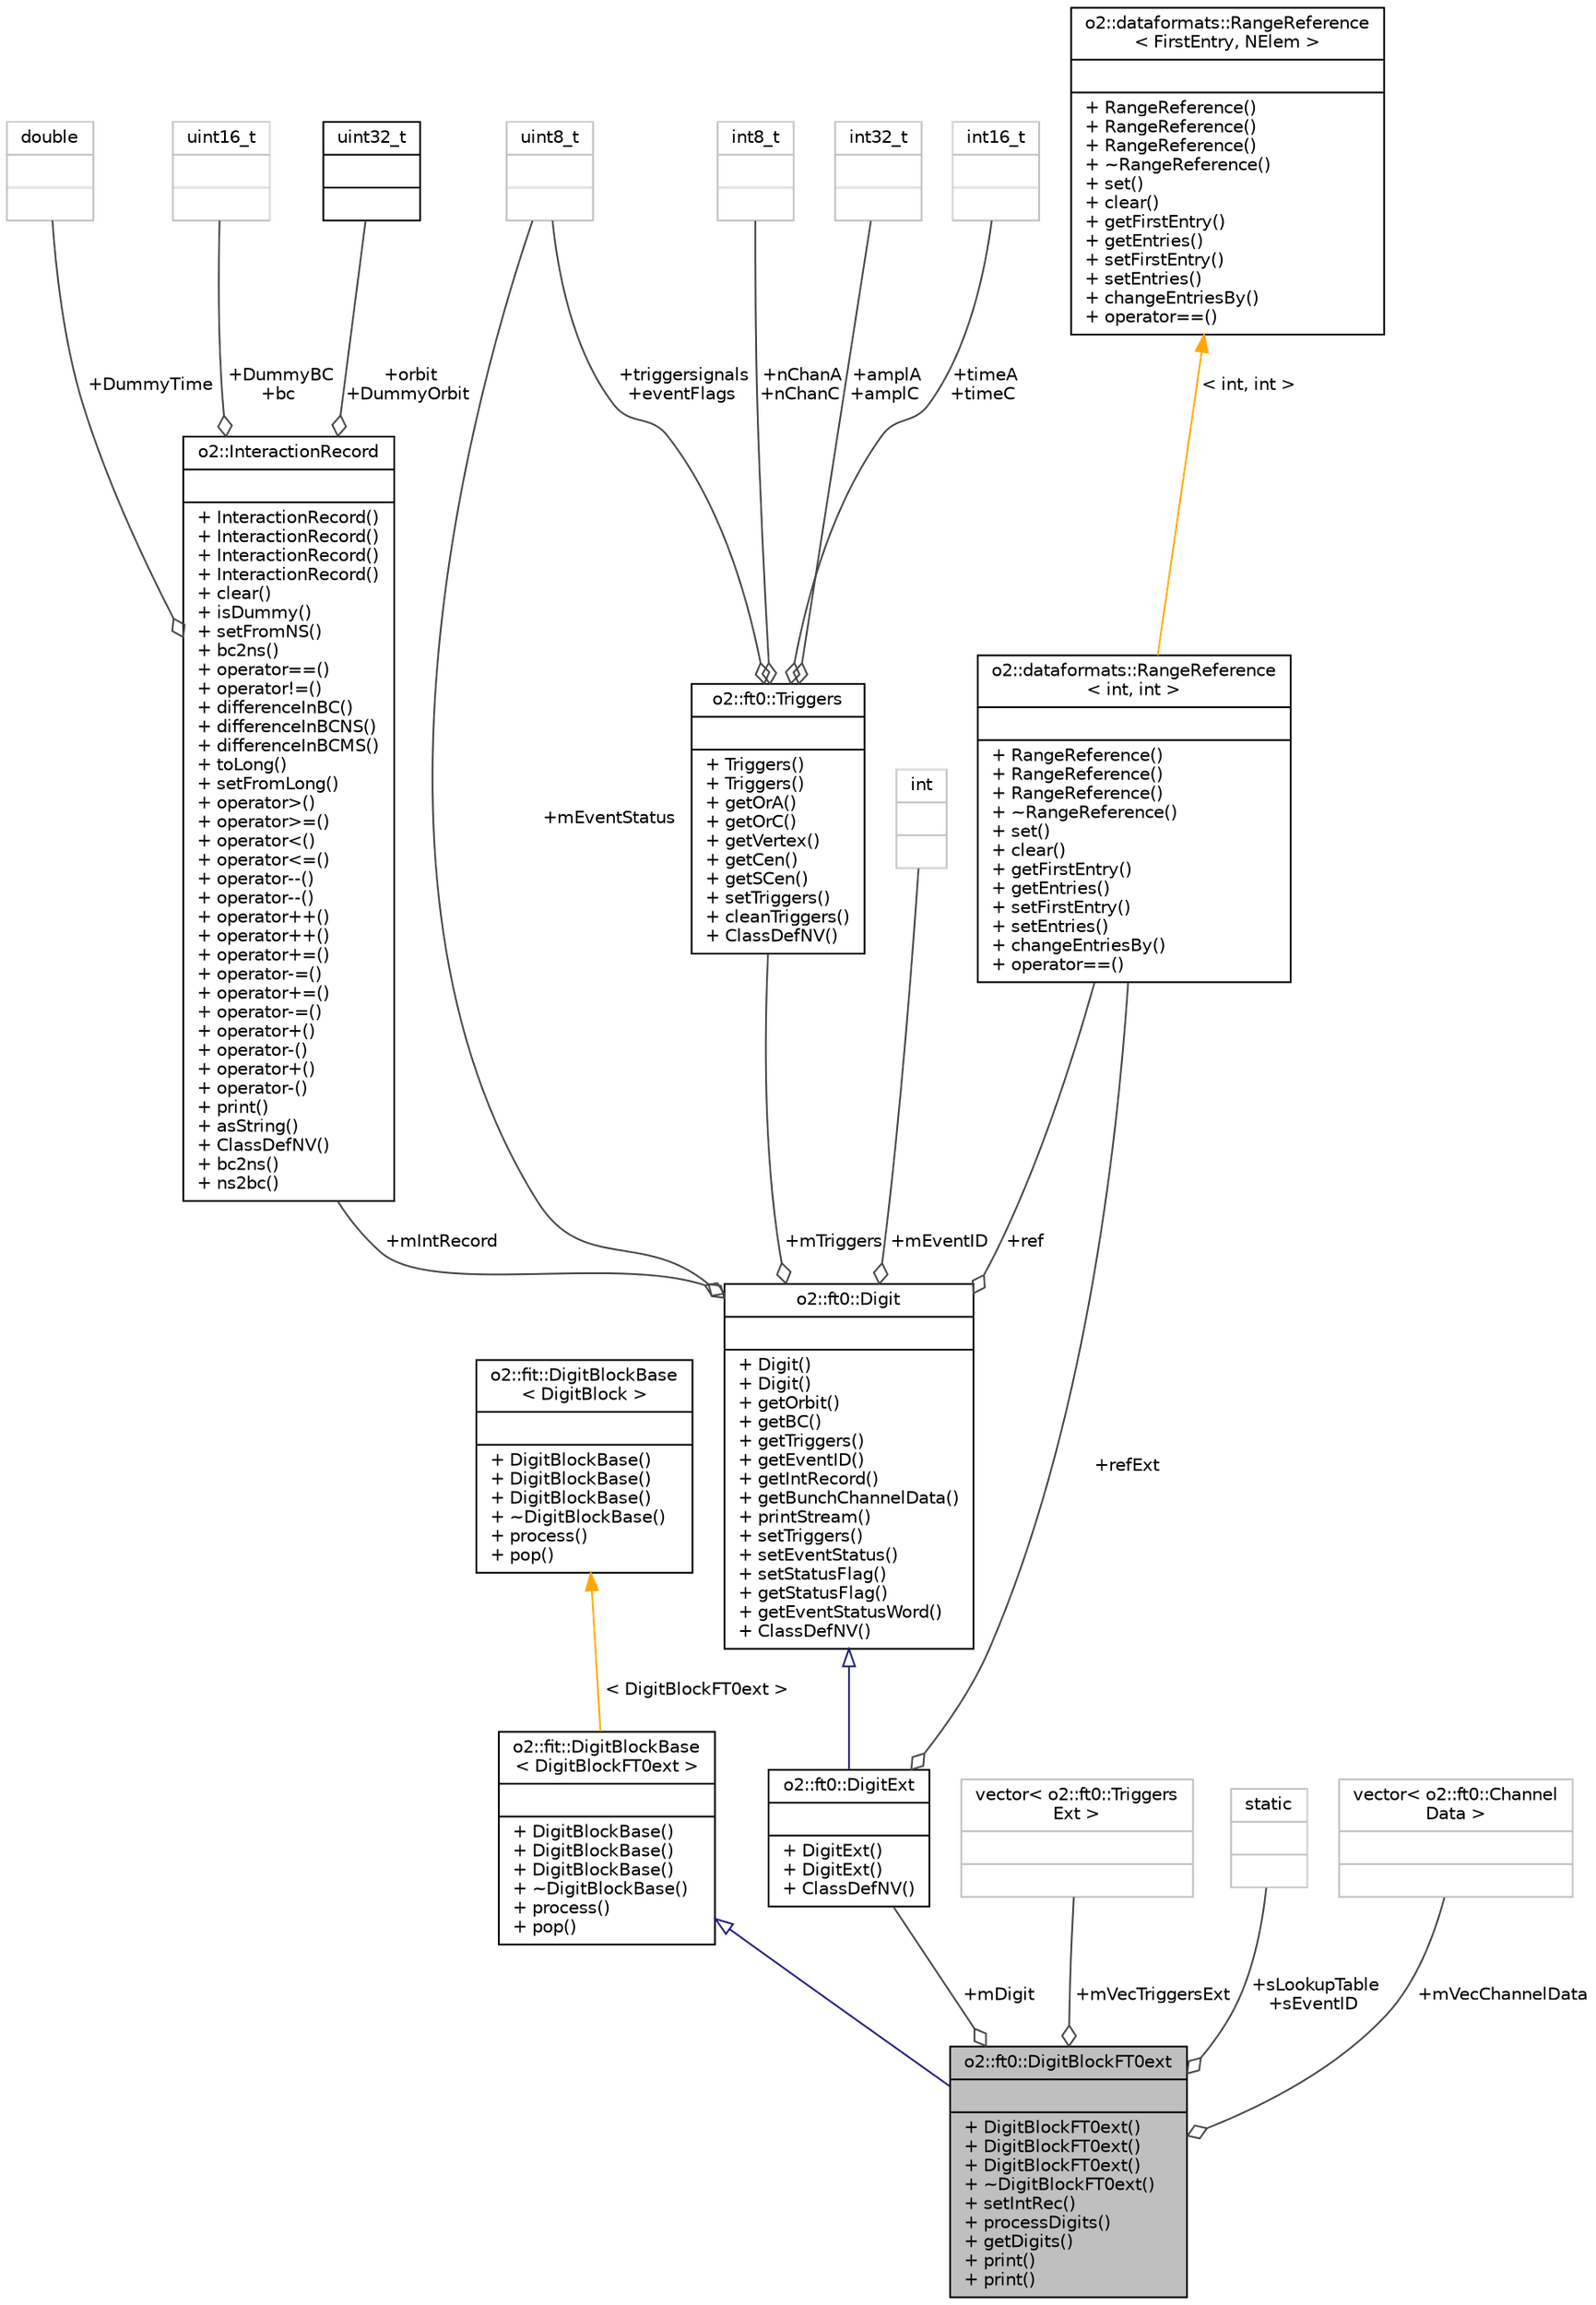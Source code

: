 digraph "o2::ft0::DigitBlockFT0ext"
{
 // INTERACTIVE_SVG=YES
  bgcolor="transparent";
  edge [fontname="Helvetica",fontsize="10",labelfontname="Helvetica",labelfontsize="10"];
  node [fontname="Helvetica",fontsize="10",shape=record];
  Node3 [label="{o2::ft0::DigitBlockFT0ext\n||+ DigitBlockFT0ext()\l+ DigitBlockFT0ext()\l+ DigitBlockFT0ext()\l+ ~DigitBlockFT0ext()\l+ setIntRec()\l+ processDigits()\l+ getDigits()\l+ print()\l+ print()\l}",height=0.2,width=0.4,color="black", fillcolor="grey75", style="filled", fontcolor="black"];
  Node4 -> Node3 [dir="back",color="midnightblue",fontsize="10",style="solid",arrowtail="onormal",fontname="Helvetica"];
  Node4 [label="{o2::fit::DigitBlockBase\l\< DigitBlockFT0ext \>\n||+ DigitBlockBase()\l+ DigitBlockBase()\l+ DigitBlockBase()\l+ ~DigitBlockBase()\l+ process()\l+ pop()\l}",height=0.2,width=0.4,color="black",URL="$d0/dd4/classo2_1_1fit_1_1DigitBlockBase.html"];
  Node5 -> Node4 [dir="back",color="orange",fontsize="10",style="solid",label=" \< DigitBlockFT0ext \>" ,fontname="Helvetica"];
  Node5 [label="{o2::fit::DigitBlockBase\l\< DigitBlock \>\n||+ DigitBlockBase()\l+ DigitBlockBase()\l+ DigitBlockBase()\l+ ~DigitBlockBase()\l+ process()\l+ pop()\l}",height=0.2,width=0.4,color="black",URL="$d0/dd4/classo2_1_1fit_1_1DigitBlockBase.html"];
  Node6 -> Node3 [color="grey25",fontsize="10",style="solid",label=" +mDigit" ,arrowhead="odiamond",fontname="Helvetica"];
  Node6 [label="{o2::ft0::DigitExt\n||+ DigitExt()\l+ DigitExt()\l+ ClassDefNV()\l}",height=0.2,width=0.4,color="black",URL="$dc/d15/structo2_1_1ft0_1_1DigitExt.html"];
  Node7 -> Node6 [dir="back",color="midnightblue",fontsize="10",style="solid",arrowtail="onormal",fontname="Helvetica"];
  Node7 [label="{o2::ft0::Digit\n||+ Digit()\l+ Digit()\l+ getOrbit()\l+ getBC()\l+ getTriggers()\l+ getEventID()\l+ getIntRecord()\l+ getBunchChannelData()\l+ printStream()\l+ setTriggers()\l+ setEventStatus()\l+ setStatusFlag()\l+ getStatusFlag()\l+ getEventStatusWord()\l+ ClassDefNV()\l}",height=0.2,width=0.4,color="black",URL="$d0/da1/structo2_1_1ft0_1_1Digit.html",tooltip="FIT digit implementation for. "];
  Node8 -> Node7 [color="grey25",fontsize="10",style="solid",label=" +mIntRecord" ,arrowhead="odiamond",fontname="Helvetica"];
  Node8 [label="{o2::InteractionRecord\n||+ InteractionRecord()\l+ InteractionRecord()\l+ InteractionRecord()\l+ InteractionRecord()\l+ clear()\l+ isDummy()\l+ setFromNS()\l+ bc2ns()\l+ operator==()\l+ operator!=()\l+ differenceInBC()\l+ differenceInBCNS()\l+ differenceInBCMS()\l+ toLong()\l+ setFromLong()\l+ operator\>()\l+ operator\>=()\l+ operator\<()\l+ operator\<=()\l+ operator--()\l+ operator--()\l+ operator++()\l+ operator++()\l+ operator+=()\l+ operator-=()\l+ operator+=()\l+ operator-=()\l+ operator+()\l+ operator-()\l+ operator+()\l+ operator-()\l+ print()\l+ asString()\l+ ClassDefNV()\l+ bc2ns()\l+ ns2bc()\l}",height=0.2,width=0.4,color="black",URL="$d1/d21/structo2_1_1InteractionRecord.html"];
  Node9 -> Node8 [color="grey25",fontsize="10",style="solid",label=" +DummyTime" ,arrowhead="odiamond",fontname="Helvetica"];
  Node9 [label="{double\n||}",height=0.2,width=0.4,color="grey75"];
  Node10 -> Node8 [color="grey25",fontsize="10",style="solid",label=" +DummyBC\n+bc" ,arrowhead="odiamond",fontname="Helvetica"];
  Node10 [label="{uint16_t\n||}",height=0.2,width=0.4,color="grey75"];
  Node11 -> Node8 [color="grey25",fontsize="10",style="solid",label=" +orbit\n+DummyOrbit" ,arrowhead="odiamond",fontname="Helvetica"];
  Node11 [label="{uint32_t\n||}",height=0.2,width=0.4,color="black",URL="$d3/d87/classuint32__t.html"];
  Node12 -> Node7 [color="grey25",fontsize="10",style="solid",label=" +mEventStatus" ,arrowhead="odiamond",fontname="Helvetica"];
  Node12 [label="{uint8_t\n||}",height=0.2,width=0.4,color="grey75"];
  Node13 -> Node7 [color="grey25",fontsize="10",style="solid",label=" +mEventID" ,arrowhead="odiamond",fontname="Helvetica"];
  Node13 [label="{int\n||}",height=0.2,width=0.4,color="grey75"];
  Node14 -> Node7 [color="grey25",fontsize="10",style="solid",label=" +mTriggers" ,arrowhead="odiamond",fontname="Helvetica"];
  Node14 [label="{o2::ft0::Triggers\n||+ Triggers()\l+ Triggers()\l+ getOrA()\l+ getOrC()\l+ getVertex()\l+ getCen()\l+ getSCen()\l+ setTriggers()\l+ cleanTriggers()\l+ ClassDefNV()\l}",height=0.2,width=0.4,color="black",URL="$db/df8/structo2_1_1ft0_1_1Triggers.html"];
  Node15 -> Node14 [color="grey25",fontsize="10",style="solid",label=" +nChanA\n+nChanC" ,arrowhead="odiamond",fontname="Helvetica"];
  Node15 [label="{int8_t\n||}",height=0.2,width=0.4,color="grey75"];
  Node12 -> Node14 [color="grey25",fontsize="10",style="solid",label=" +triggersignals\n+eventFlags" ,arrowhead="odiamond",fontname="Helvetica"];
  Node16 -> Node14 [color="grey25",fontsize="10",style="solid",label=" +amplA\n+amplC" ,arrowhead="odiamond",fontname="Helvetica"];
  Node16 [label="{int32_t\n||}",height=0.2,width=0.4,color="grey75"];
  Node17 -> Node14 [color="grey25",fontsize="10",style="solid",label=" +timeA\n+timeC" ,arrowhead="odiamond",fontname="Helvetica"];
  Node17 [label="{int16_t\n||}",height=0.2,width=0.4,color="grey75"];
  Node18 -> Node7 [color="grey25",fontsize="10",style="solid",label=" +ref" ,arrowhead="odiamond",fontname="Helvetica"];
  Node18 [label="{o2::dataformats::RangeReference\l\< int, int \>\n||+ RangeReference()\l+ RangeReference()\l+ RangeReference()\l+ ~RangeReference()\l+ set()\l+ clear()\l+ getFirstEntry()\l+ getEntries()\l+ setFirstEntry()\l+ setEntries()\l+ changeEntriesBy()\l+ operator==()\l}",height=0.2,width=0.4,color="black",URL="$d7/dc7/classo2_1_1dataformats_1_1RangeReference.html"];
  Node19 -> Node18 [dir="back",color="orange",fontsize="10",style="solid",label=" \< int, int \>" ,fontname="Helvetica"];
  Node19 [label="{o2::dataformats::RangeReference\l\< FirstEntry, NElem \>\n||+ RangeReference()\l+ RangeReference()\l+ RangeReference()\l+ ~RangeReference()\l+ set()\l+ clear()\l+ getFirstEntry()\l+ getEntries()\l+ setFirstEntry()\l+ setEntries()\l+ changeEntriesBy()\l+ operator==()\l}",height=0.2,width=0.4,color="black",URL="$d7/dc7/classo2_1_1dataformats_1_1RangeReference.html"];
  Node18 -> Node6 [color="grey25",fontsize="10",style="solid",label=" +refExt" ,arrowhead="odiamond",fontname="Helvetica"];
  Node20 -> Node3 [color="grey25",fontsize="10",style="solid",label=" +mVecTriggersExt" ,arrowhead="odiamond",fontname="Helvetica"];
  Node20 [label="{vector\< o2::ft0::Triggers\lExt \>\n||}",height=0.2,width=0.4,color="grey75"];
  Node21 -> Node3 [color="grey25",fontsize="10",style="solid",label=" +sLookupTable\n+sEventID" ,arrowhead="odiamond",fontname="Helvetica"];
  Node21 [label="{static\n||}",height=0.2,width=0.4,color="grey75"];
  Node22 -> Node3 [color="grey25",fontsize="10",style="solid",label=" +mVecChannelData" ,arrowhead="odiamond",fontname="Helvetica"];
  Node22 [label="{vector\< o2::ft0::Channel\lData \>\n||}",height=0.2,width=0.4,color="grey75"];
}
